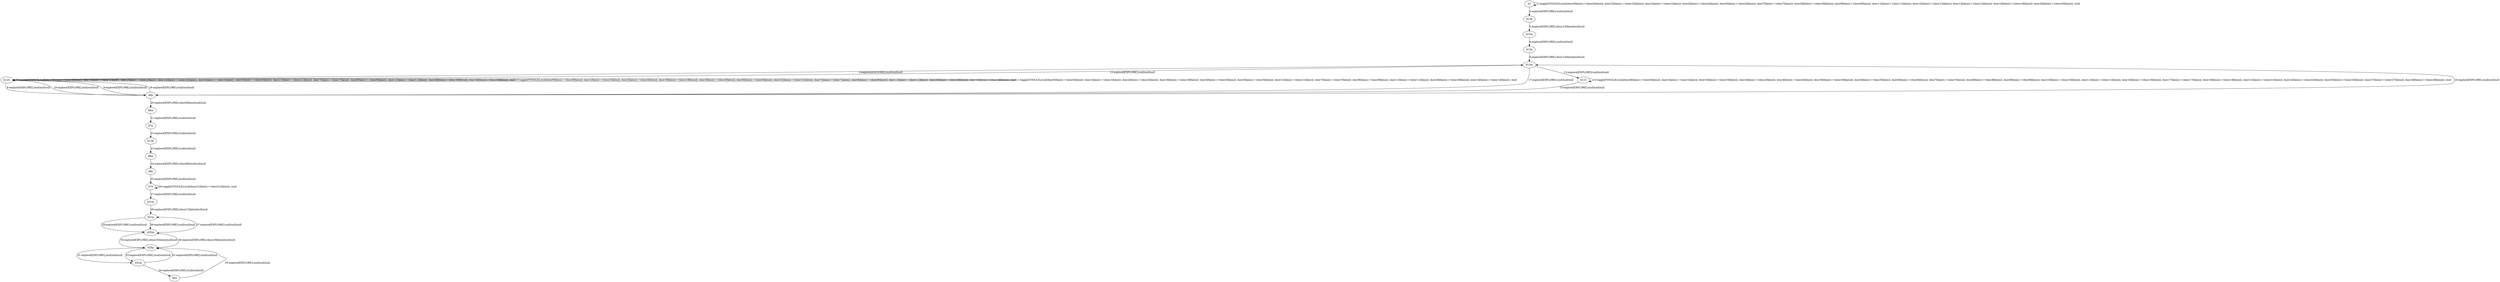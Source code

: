 # Total number of goals covered by this test: 6
# d32m --> b64
# d25m --> d25p
# d25p --> d25m
# d25p --> d32m
# b64 --> d25p
# d32m --> d25p

digraph g {
"b3" -> "b3" [label = "1-toggle[TOGGLE];/null/door0[false]:=!(door0[false]); door32[false]:=!(door32[false]); door1[false]:=!(door1[false]); door2[false]:=!(door2[false]); door5[false]:=!(door5[false]); door7[false]:=!(door7[false]); door39[false]:=!(door39[false]); door9[false]:=!(door9[false]); door11[false]:=!(door11[false]); door12[false]:=!(door12[false]); door13[false]:=!(door13[false]); door19[false]:=!(door19[false]); door20[false]:=!(door20[false]); /null"];
"b3" -> "d13p" [label = "2-explore[EXPLORE];/null/null/null"];
"d13p" -> "d13m" [label = "3-explore[EXPLORE];/door13[false]/null/null"];
"d13m" -> "d12p" [label = "4-explore[EXPLORE];/null/null/null"];
"d12p" -> "d12m" [label = "5-explore[EXPLORE];/door12[false]/null/null"];
"d12m" -> "b124" [label = "6-explore[EXPLORE];/null/null/null"];
"b124" -> "b124" [label = "7-toggle[TOGGLE];/null/door0[false]:=!(door0[false]); door1[false]:=!(door1[false]); door2[false]:=!(door2[false]); door18[false]:=!(door18[false]); door3[false]:=!(door3[false]); door5[false]:=!(door5[false]); door21[false]:=!(door21[false]); door7[false]:=!(door7[false]); door9[false]:=!(door9[false]); door11[false]:=!(door11[false]); door28[false]:=!(door28[false]); door14[false]:=!(door14[false]); /null"];
"b124" -> "d9p" [label = "8-explore[EXPLORE];/null/null/null"];
"d9p" -> "b124" [label = "9-explore[EXPLORE];/null/null/null"];
"b124" -> "b124" [label = "10-toggle[TOGGLE];/null/door0[false]:=!(door0[false]); door1[false]:=!(door1[false]); door2[false]:=!(door2[false]); door18[false]:=!(door18[false]); door3[false]:=!(door3[false]); door5[false]:=!(door5[false]); door21[false]:=!(door21[false]); door7[false]:=!(door7[false]); door9[false]:=!(door9[false]); door11[false]:=!(door11[false]); door28[false]:=!(door28[false]); door14[false]:=!(door14[false]); /null"];
"b124" -> "b124" [label = "11-toggle[TOGGLE];/null/door0[false]:=!(door0[false]); door1[false]:=!(door1[false]); door2[false]:=!(door2[false]); door18[false]:=!(door18[false]); door3[false]:=!(door3[false]); door5[false]:=!(door5[false]); door21[false]:=!(door21[false]); door7[false]:=!(door7[false]); door9[false]:=!(door9[false]); door11[false]:=!(door11[false]); door28[false]:=!(door28[false]); door14[false]:=!(door14[false]); /null"];
"b124" -> "d12m" [label = "12-explore[EXPLORE];/null/null/null"];
"d12m" -> "b123" [label = "13-explore[EXPLORE];/null/null/null"];
"b123" -> "b123" [label = "14-toggle[TOGGLE];/null/door0[false]:=!(door0[false]); door1[false]:=!(door1[false]); door33[false]:=!(door33[false]); door2[false]:=!(door2[false]); door4[false]:=!(door4[false]); door36[false]:=!(door36[false]); door5[false]:=!(door5[false]); door6[false]:=!(door6[false]); door7[false]:=!(door7[false]); door8[false]:=!(door8[false]); door9[false]:=!(door9[false]); door10[false]:=!(door10[false]); door11[false]:=!(door11[false]); door16[false]:=!(door16[false]); door17[false]:=!(door17[false]); door18[false]:=!(door18[false]); door21[false]:=!(door21[false]); door22[false]:=!(door22[false]); door25[false]:=!(door25[false]); door27[false]:=!(door27[false]); door28[false]:=!(door28[false]); /null"];
"b123" -> "d9p" [label = "15-explore[EXPLORE];/null/null/null"];
"d9p" -> "d12m" [label = "16-explore[EXPLORE];/null/null/null"];
"d12m" -> "d9p" [label = "17-explore[EXPLORE];/null/null/null"];
"d9p" -> "b124" [label = "18-explore[EXPLORE];/null/null/null"];
"b124" -> "d9p" [label = "19-explore[EXPLORE];/null/null/null"];
"d9p" -> "d9m" [label = "20-explore[EXPLORE];/door9[false]/null/null"];
"d9m" -> "d7p" [label = "21-explore[EXPLORE];/null/null/null"];
"d7p" -> "b126" [label = "22-explore[EXPLORE];/null/null/null"];
"b126" -> "d8m" [label = "23-explore[EXPLORE];/null/null/null"];
"d8m" -> "d8p" [label = "24-explore[EXPLORE];/door8[false]/null/null"];
"d8p" -> "b70" [label = "25-explore[EXPLORE];/null/null/null"];
"b70" -> "b70" [label = "26-toggle[TOGGLE];/null/door21[false]:=!(door21[false]); /null"];
"b70" -> "d21m" [label = "27-explore[EXPLORE];/null/null/null"];
"d21m" -> "d21p" [label = "28-explore[EXPLORE];/door21[false]/null/null"];
"d21p" -> "d25m" [label = "29-explore[EXPLORE];/null/null/null"];
"d25m" -> "d25p" [label = "30-explore[EXPLORE];/door25[false]/null/null"];
"d25p" -> "d32m" [label = "31-explore[EXPLORE];/null/null/null"];
"d32m" -> "d25p" [label = "32-explore[EXPLORE];/null/null/null"];
"d25p" -> "d32m" [label = "33-explore[EXPLORE];/null/null/null"];
"d32m" -> "b64" [label = "34-explore[EXPLORE];/null/null/null"];
"b64" -> "d25p" [label = "35-explore[EXPLORE];/null/null/null"];
"d25p" -> "d25m" [label = "36-explore[EXPLORE];/door25[false]/null/null"];
"d25m" -> "d21p" [label = "37-explore[EXPLORE];/null/null/null"];
"d21p" -> "d25m" [label = "38-explore[EXPLORE];/null/null/null"];
}